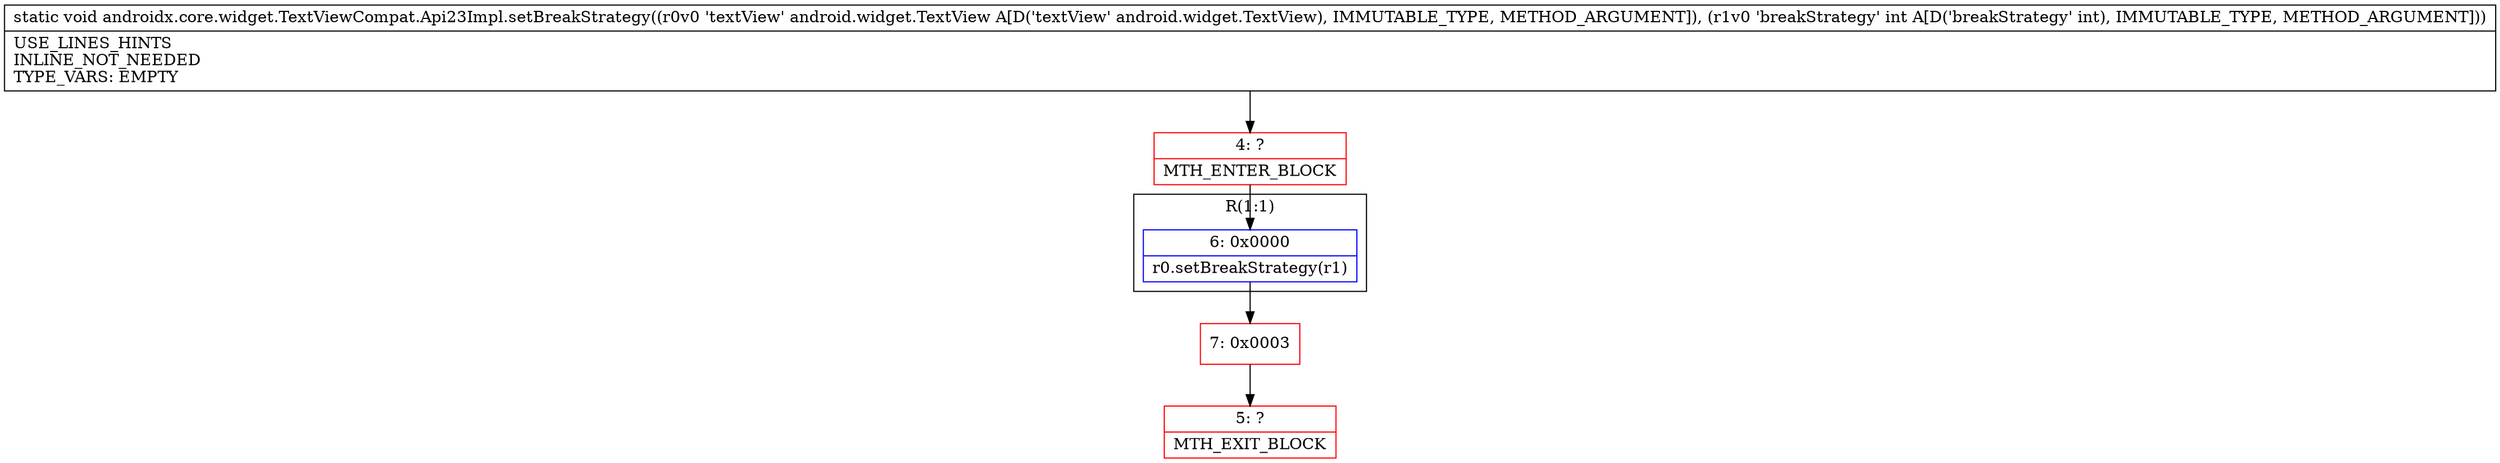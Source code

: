 digraph "CFG forandroidx.core.widget.TextViewCompat.Api23Impl.setBreakStrategy(Landroid\/widget\/TextView;I)V" {
subgraph cluster_Region_197554072 {
label = "R(1:1)";
node [shape=record,color=blue];
Node_6 [shape=record,label="{6\:\ 0x0000|r0.setBreakStrategy(r1)\l}"];
}
Node_4 [shape=record,color=red,label="{4\:\ ?|MTH_ENTER_BLOCK\l}"];
Node_7 [shape=record,color=red,label="{7\:\ 0x0003}"];
Node_5 [shape=record,color=red,label="{5\:\ ?|MTH_EXIT_BLOCK\l}"];
MethodNode[shape=record,label="{static void androidx.core.widget.TextViewCompat.Api23Impl.setBreakStrategy((r0v0 'textView' android.widget.TextView A[D('textView' android.widget.TextView), IMMUTABLE_TYPE, METHOD_ARGUMENT]), (r1v0 'breakStrategy' int A[D('breakStrategy' int), IMMUTABLE_TYPE, METHOD_ARGUMENT]))  | USE_LINES_HINTS\lINLINE_NOT_NEEDED\lTYPE_VARS: EMPTY\l}"];
MethodNode -> Node_4;Node_6 -> Node_7;
Node_4 -> Node_6;
Node_7 -> Node_5;
}

